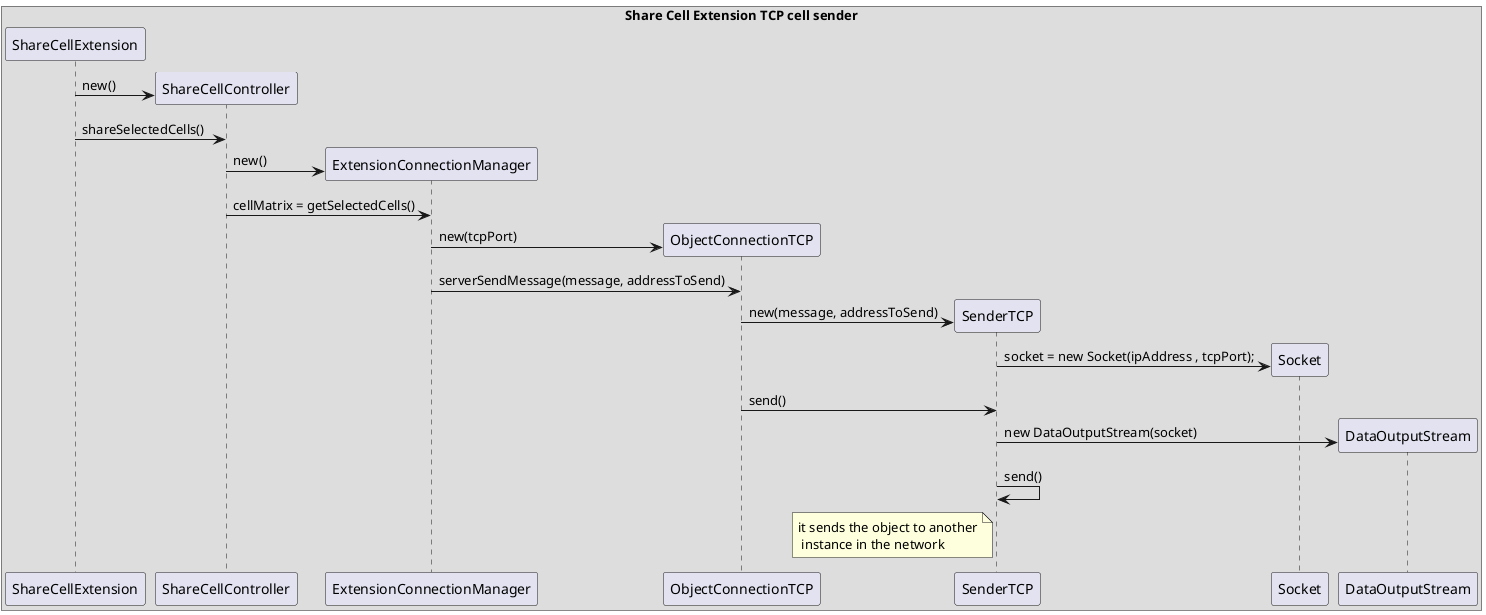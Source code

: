 @startuml IPC01.1_TCP_send_cell.png
    skinparam handwritten false
    skinparam monochrome false
    skinparam packageStyle rect
    skinparam defaultFontName FG Virgil
    skinparam shadowing false

  box "Share Cell Extension TCP cell sender"
    participant "ShareCellExtension"
    participant "ShareCellController"
    participant "ExtensionConnectionManager"
    participant "ObjectConnectionTCP"
    participant "SenderTCP"
    participant "Socket"
    participant "DataOutputStream"
  end box

create ShareCellController 
    ShareCellExtension -> ShareCellController : new()
    ShareCellExtension -> ShareCellController : shareSelectedCells()
create ExtensionConnectionManager 
    ShareCellController -> ExtensionConnectionManager : new()
    ShareCellController -> ExtensionConnectionManager : cellMatrix = getSelectedCells()
create ObjectConnectionTCP 
    ExtensionConnectionManager -> ObjectConnectionTCP : new(tcpPort)
    ExtensionConnectionManager -> ObjectConnectionTCP : serverSendMessage(message, addressToSend)
create SenderTCP
    ObjectConnectionTCP -> SenderTCP : new(message, addressToSend)
create Socket
    SenderTCP -> Socket : socket = new Socket(ipAddress , tcpPort); 
    ObjectConnectionTCP -> SenderTCP : send()

create DataOutputStream
    SenderTCP -> DataOutputStream : new DataOutputStream(socket) 
    SenderTCP -> SenderTCP : send()
    note left of SenderTCP : it sends the object to another\n instance in the network


@enduml

